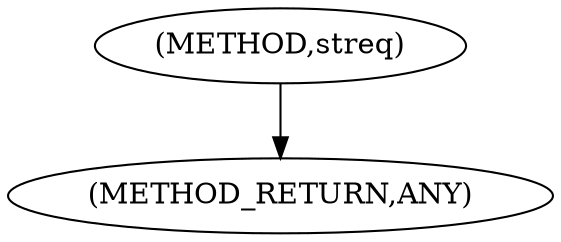 digraph "streq" {  
"100340" [label = <(METHOD,streq)> ]
"100343" [label = <(METHOD_RETURN,ANY)> ]
  "100340" -> "100343" 
}

